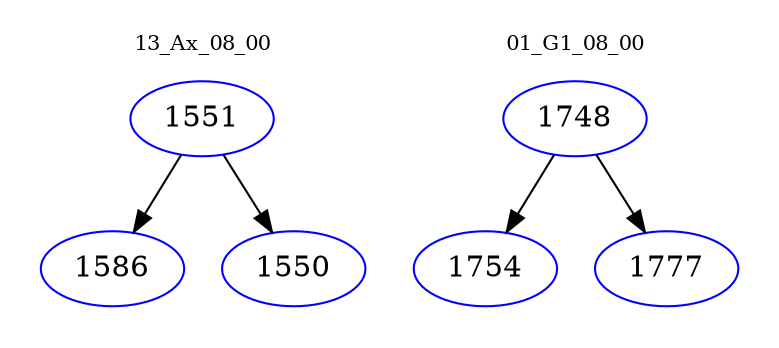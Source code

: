digraph{
subgraph cluster_0 {
color = white
label = "13_Ax_08_00";
fontsize=10;
T0_1551 [label="1551", color="blue"]
T0_1551 -> T0_1586 [color="black"]
T0_1586 [label="1586", color="blue"]
T0_1551 -> T0_1550 [color="black"]
T0_1550 [label="1550", color="blue"]
}
subgraph cluster_1 {
color = white
label = "01_G1_08_00";
fontsize=10;
T1_1748 [label="1748", color="blue"]
T1_1748 -> T1_1754 [color="black"]
T1_1754 [label="1754", color="blue"]
T1_1748 -> T1_1777 [color="black"]
T1_1777 [label="1777", color="blue"]
}
}
